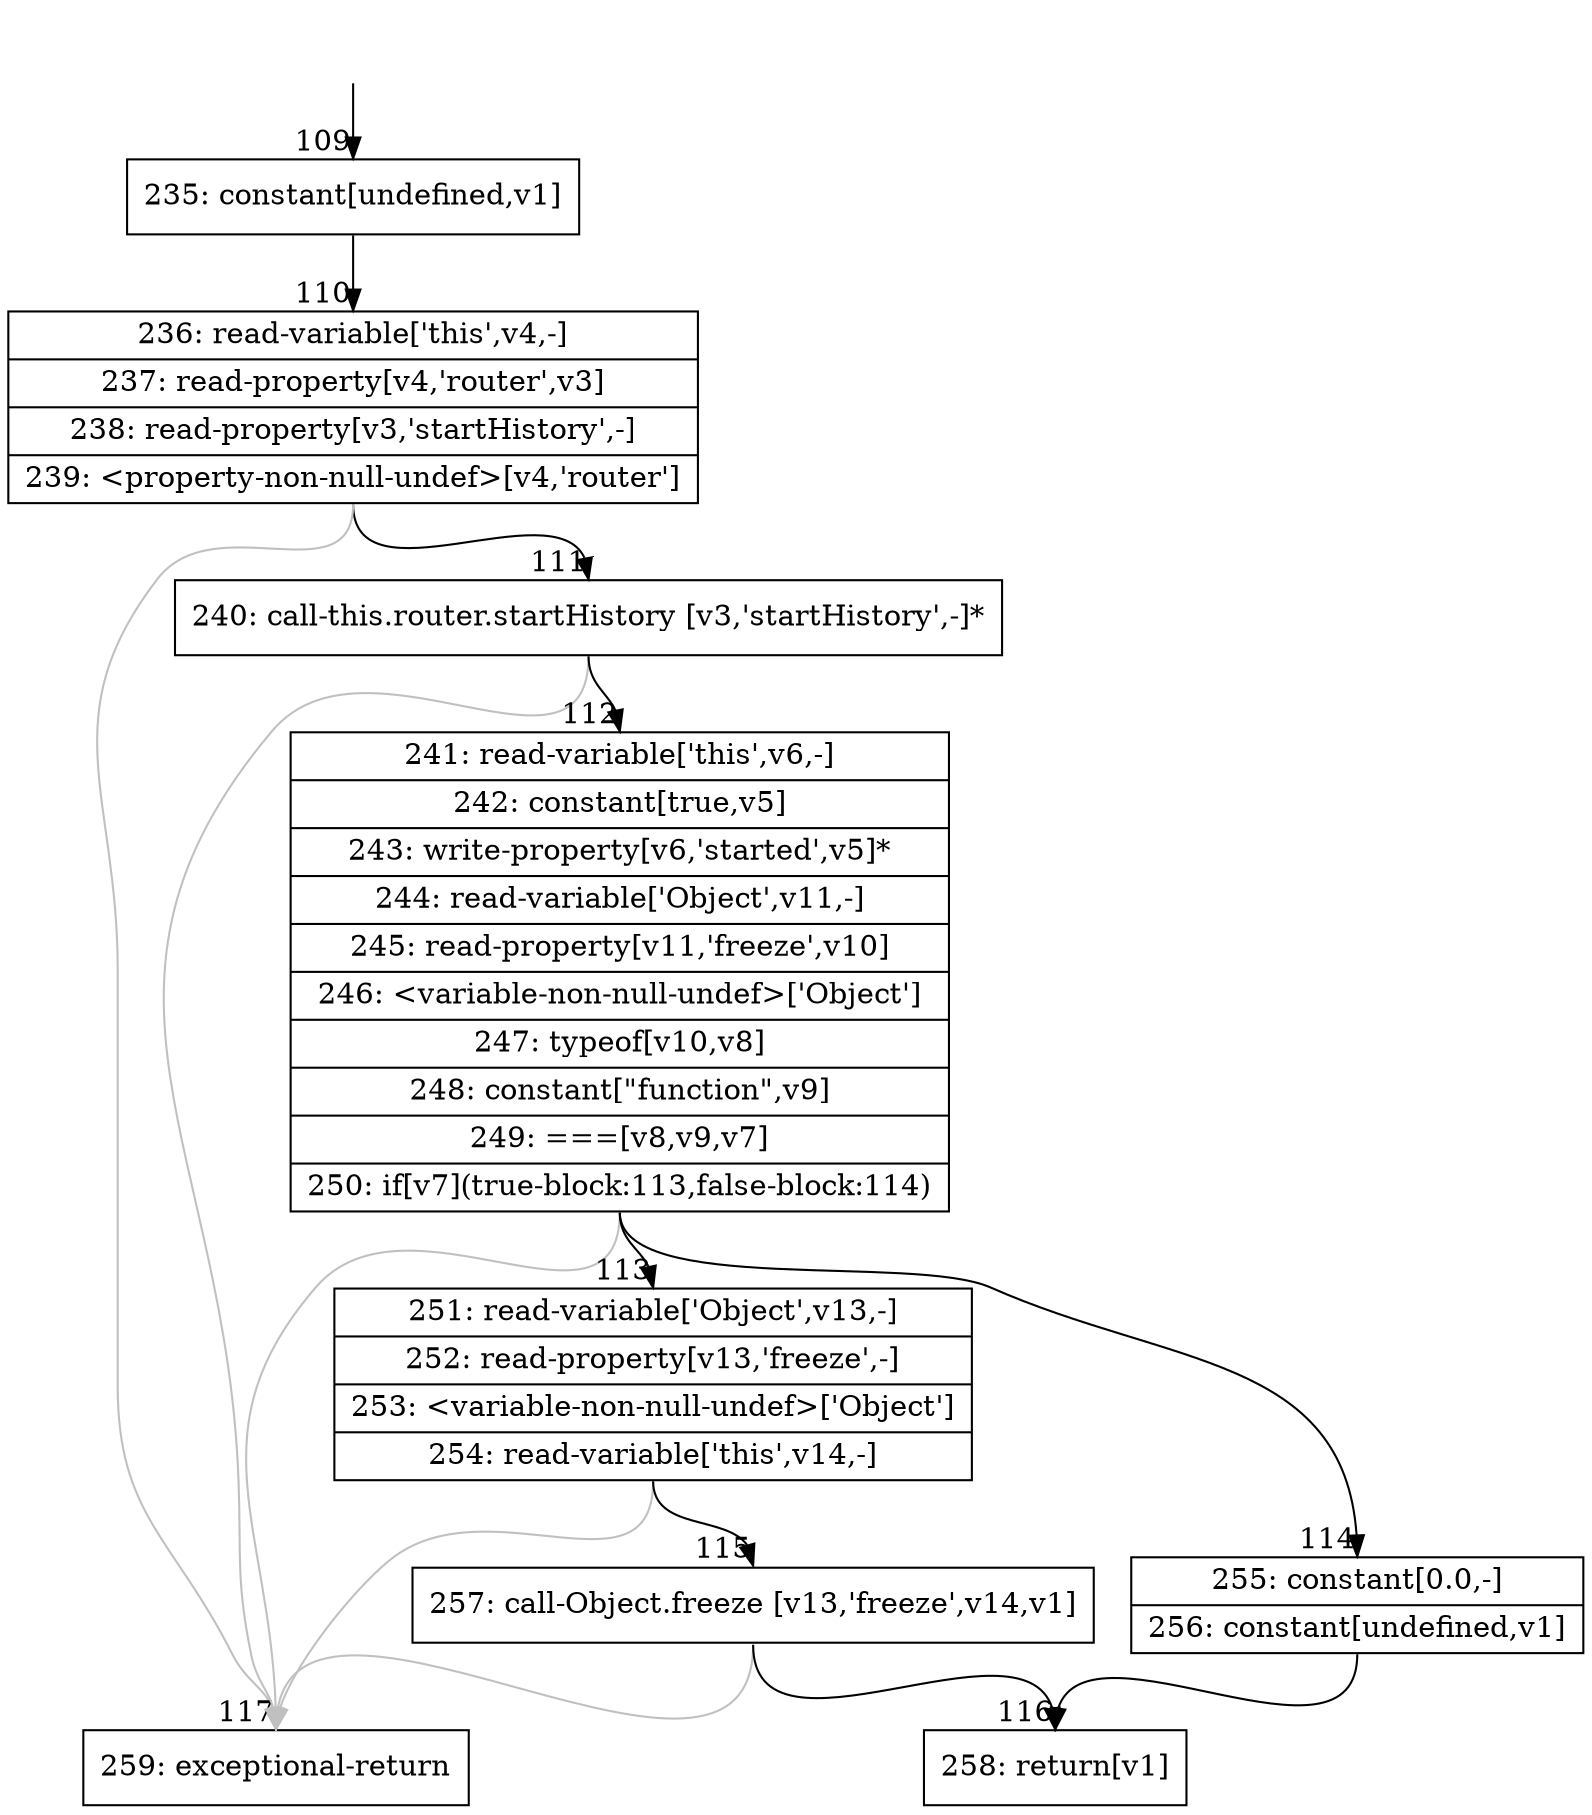 digraph {
rankdir="TD"
BB_entry17[shape=none,label=""];
BB_entry17 -> BB109 [tailport=s, headport=n, headlabel="    109"]
BB109 [shape=record label="{235: constant[undefined,v1]}" ] 
BB109 -> BB110 [tailport=s, headport=n, headlabel="      110"]
BB110 [shape=record label="{236: read-variable['this',v4,-]|237: read-property[v4,'router',v3]|238: read-property[v3,'startHistory',-]|239: \<property-non-null-undef\>[v4,'router']}" ] 
BB110 -> BB111 [tailport=s, headport=n, headlabel="      111"]
BB110 -> BB117 [tailport=s, headport=n, color=gray, headlabel="      117"]
BB111 [shape=record label="{240: call-this.router.startHistory [v3,'startHistory',-]*}" ] 
BB111 -> BB112 [tailport=s, headport=n, headlabel="      112"]
BB111 -> BB117 [tailport=s, headport=n, color=gray]
BB112 [shape=record label="{241: read-variable['this',v6,-]|242: constant[true,v5]|243: write-property[v6,'started',v5]*|244: read-variable['Object',v11,-]|245: read-property[v11,'freeze',v10]|246: \<variable-non-null-undef\>['Object']|247: typeof[v10,v8]|248: constant[\"function\",v9]|249: ===[v8,v9,v7]|250: if[v7](true-block:113,false-block:114)}" ] 
BB112 -> BB113 [tailport=s, headport=n, headlabel="      113"]
BB112 -> BB114 [tailport=s, headport=n, headlabel="      114"]
BB112 -> BB117 [tailport=s, headport=n, color=gray]
BB113 [shape=record label="{251: read-variable['Object',v13,-]|252: read-property[v13,'freeze',-]|253: \<variable-non-null-undef\>['Object']|254: read-variable['this',v14,-]}" ] 
BB113 -> BB115 [tailport=s, headport=n, headlabel="      115"]
BB113 -> BB117 [tailport=s, headport=n, color=gray]
BB114 [shape=record label="{255: constant[0.0,-]|256: constant[undefined,v1]}" ] 
BB114 -> BB116 [tailport=s, headport=n, headlabel="      116"]
BB115 [shape=record label="{257: call-Object.freeze [v13,'freeze',v14,v1]}" ] 
BB115 -> BB116 [tailport=s, headport=n]
BB115 -> BB117 [tailport=s, headport=n, color=gray]
BB116 [shape=record label="{258: return[v1]}" ] 
BB117 [shape=record label="{259: exceptional-return}" ] 
//#$~ 129
}
